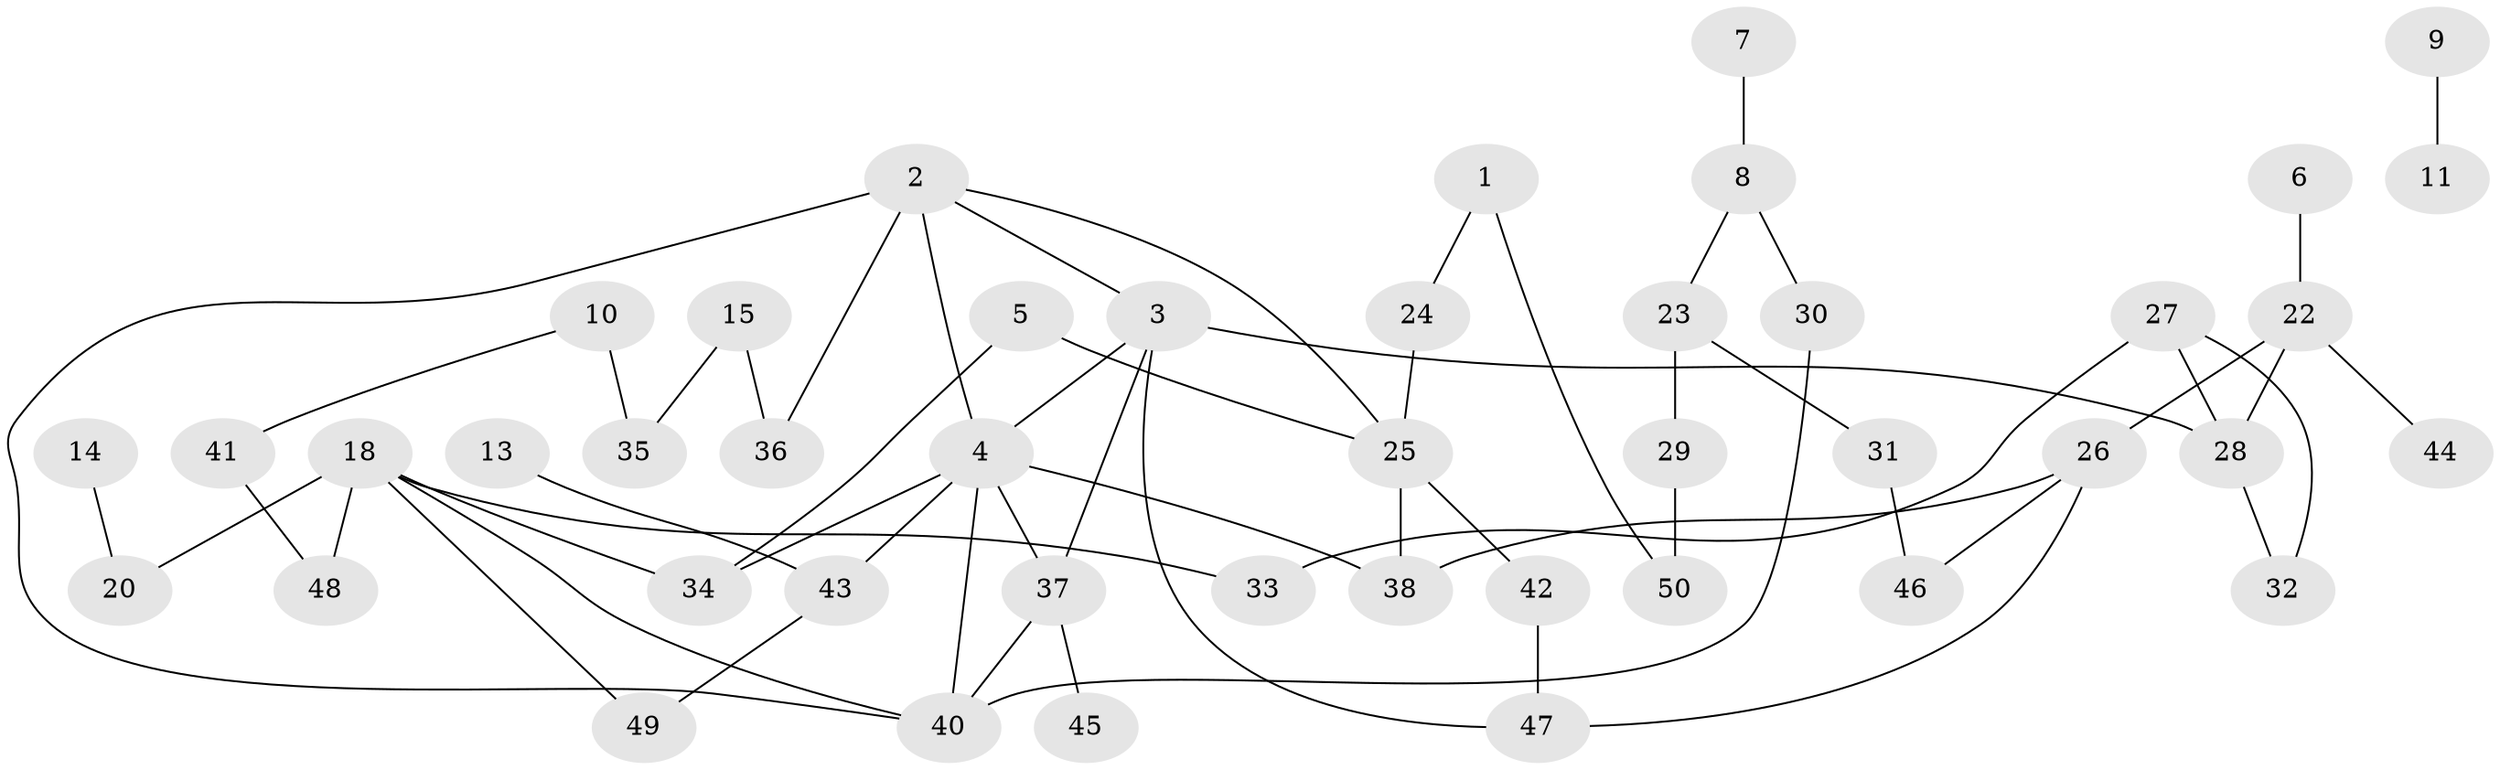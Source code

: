 // original degree distribution, {3: 0.1375, 2: 0.3875, 5: 0.0375, 1: 0.2625, 0: 0.05, 6: 0.025, 4: 0.0875, 7: 0.0125}
// Generated by graph-tools (version 1.1) at 2025/48/03/04/25 22:48:11]
// undirected, 44 vertices, 58 edges
graph export_dot {
  node [color=gray90,style=filled];
  1;
  2;
  3;
  4;
  5;
  6;
  7;
  8;
  9;
  10;
  11;
  13;
  14;
  15;
  18;
  20;
  22;
  23;
  24;
  25;
  26;
  27;
  28;
  29;
  30;
  31;
  32;
  33;
  34;
  35;
  36;
  37;
  38;
  40;
  41;
  42;
  43;
  44;
  45;
  46;
  47;
  48;
  49;
  50;
  1 -- 24 [weight=1.0];
  1 -- 50 [weight=1.0];
  2 -- 3 [weight=1.0];
  2 -- 4 [weight=1.0];
  2 -- 25 [weight=1.0];
  2 -- 36 [weight=1.0];
  2 -- 40 [weight=1.0];
  3 -- 4 [weight=1.0];
  3 -- 28 [weight=1.0];
  3 -- 37 [weight=1.0];
  3 -- 47 [weight=1.0];
  4 -- 34 [weight=1.0];
  4 -- 37 [weight=1.0];
  4 -- 38 [weight=1.0];
  4 -- 40 [weight=4.0];
  4 -- 43 [weight=1.0];
  5 -- 25 [weight=1.0];
  5 -- 34 [weight=1.0];
  6 -- 22 [weight=1.0];
  7 -- 8 [weight=1.0];
  8 -- 23 [weight=1.0];
  8 -- 30 [weight=1.0];
  9 -- 11 [weight=1.0];
  10 -- 35 [weight=2.0];
  10 -- 41 [weight=1.0];
  13 -- 43 [weight=1.0];
  14 -- 20 [weight=1.0];
  15 -- 35 [weight=1.0];
  15 -- 36 [weight=1.0];
  18 -- 20 [weight=1.0];
  18 -- 33 [weight=1.0];
  18 -- 34 [weight=1.0];
  18 -- 40 [weight=1.0];
  18 -- 48 [weight=1.0];
  18 -- 49 [weight=1.0];
  22 -- 26 [weight=1.0];
  22 -- 28 [weight=1.0];
  22 -- 44 [weight=1.0];
  23 -- 29 [weight=1.0];
  23 -- 31 [weight=1.0];
  24 -- 25 [weight=1.0];
  25 -- 38 [weight=1.0];
  25 -- 42 [weight=1.0];
  26 -- 38 [weight=1.0];
  26 -- 46 [weight=1.0];
  26 -- 47 [weight=1.0];
  27 -- 28 [weight=1.0];
  27 -- 32 [weight=1.0];
  27 -- 33 [weight=1.0];
  28 -- 32 [weight=1.0];
  29 -- 50 [weight=1.0];
  30 -- 40 [weight=1.0];
  31 -- 46 [weight=1.0];
  37 -- 40 [weight=1.0];
  37 -- 45 [weight=1.0];
  41 -- 48 [weight=1.0];
  42 -- 47 [weight=1.0];
  43 -- 49 [weight=1.0];
}
